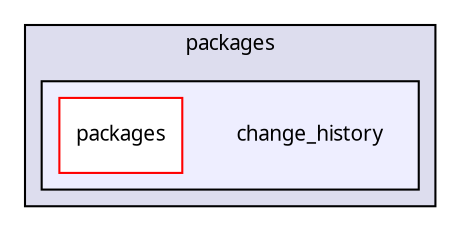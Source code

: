 digraph "packages/database/packages/change_history/" {
  compound=true
  node [ fontsize="10", fontname="FreeSans.ttf"];
  edge [ labelfontsize="10", labelfontname="FreeSans.ttf"];
  subgraph clusterdir_9e29d43dd7407de83abd117b75b27387 {
    graph [ bgcolor="#ddddee", pencolor="black", label="packages" fontname="FreeSans.ttf", fontsize="10", URL="dir_9e29d43dd7407de83abd117b75b27387.html"]
  subgraph clusterdir_b53a2d53403bcb159658c11a715192f2 {
    graph [ bgcolor="#eeeeff", pencolor="black", label="" URL="dir_b53a2d53403bcb159658c11a715192f2.html"];
    dir_b53a2d53403bcb159658c11a715192f2 [shape=plaintext label="change_history"];
    dir_72fd315d3bddda49f0084451f9ba8c30 [shape=box label="packages" color="red" fillcolor="white" style="filled" URL="dir_72fd315d3bddda49f0084451f9ba8c30.html"];
  }
  }
}
